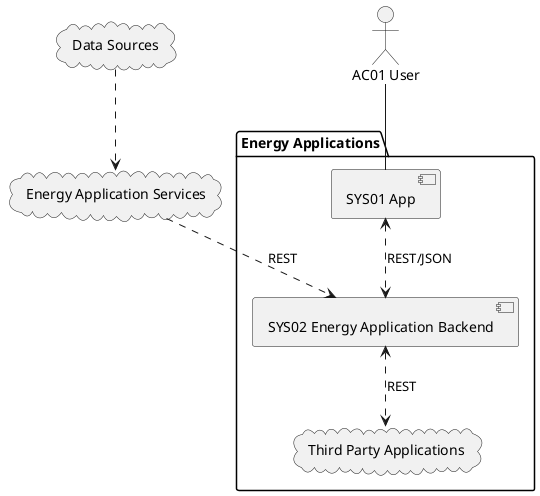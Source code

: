 @startuml


actor :AC01 User: as AC01

cloud "Data Sources" as PAC04 {
}

package "Energy Applications" as PAC01 {
  component [SYS01 App] as SYS03
  component [SYS02 Energy Application Backend] as SYS04
  cloud "Third Party Applications" as SYS07
}

cloud "Energy Application Services" as PAC02  {
  
}


SYS03 <..> SYS04 : REST/JSON 
SYS04 <..> SYS07 : REST
AC01 -- SYS03
PAC02 ..> SYS04 : REST
PAC04 ..> PAC02

@enduml